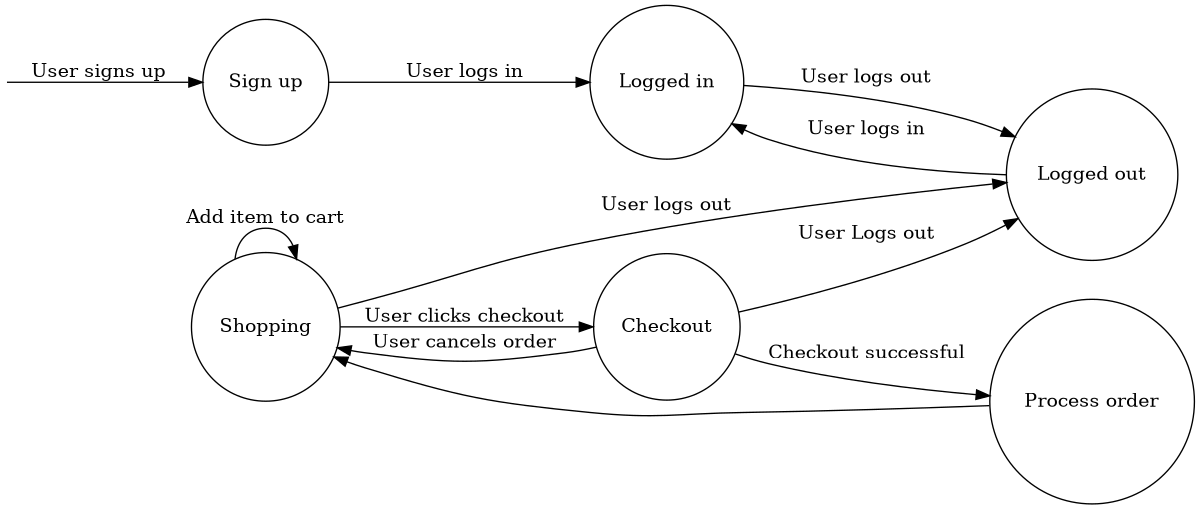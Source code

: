 digraph eshopping {
rankdir=LR;
size="8,5"
// node [shape = doublecircle];
node [shape = circle];
begin [label= "", shape=none,height=.0,width=.0];
begin -> "Sign up" [label = "User signs up"];
"Sign up" -> "Logged in" [label = "User logs in"];
"Logged out" -> "Logged in" [ label = "User logs in" ];
"Logged in" -> "Logged out" [label = "User logs out"];
Shopping -> Shopping [label = "Add item to cart"];
Shopping -> Checkout [label = "User clicks checkout"];
Shopping -> "Logged out" [label = "User logs out"];
Checkout -> Shopping [label = "User cancels order"];
Checkout -> "Logged out" [label = "User Logs out"];
Checkout -> "Process order" [label = "Checkout successful"];
"Process order" -> "Shopping";


}

